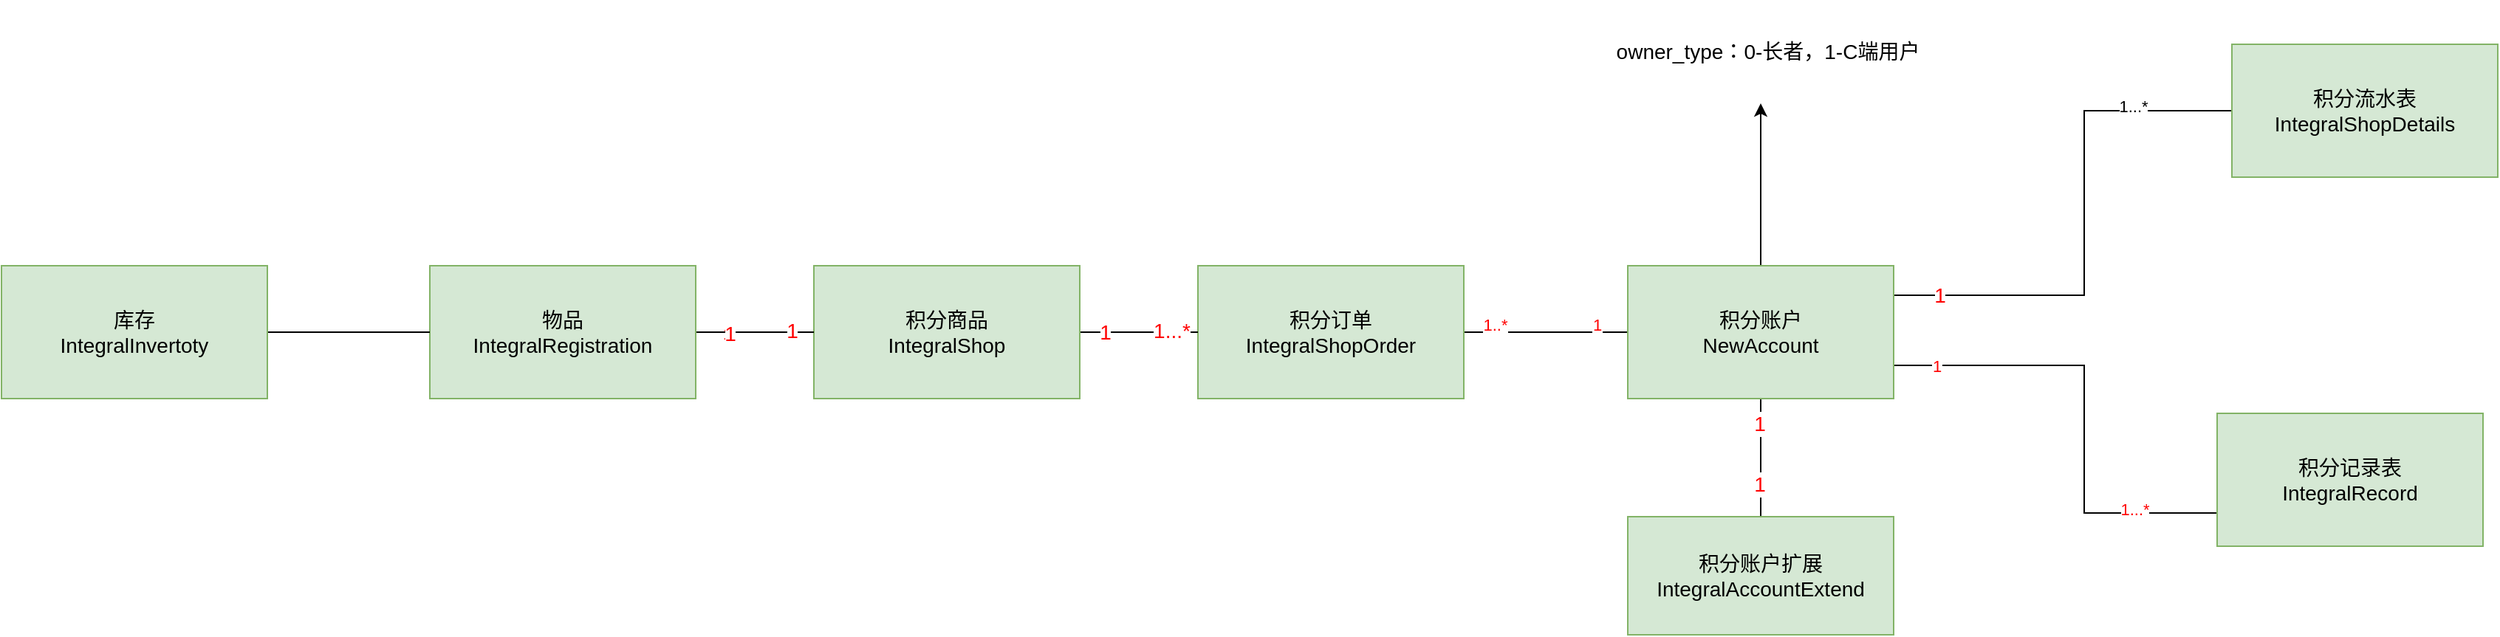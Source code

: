 <mxfile version="26.0.4">
  <diagram name="第 1 页" id="OHc1jh5mQG5154_3aiv0">
    <mxGraphModel dx="2261" dy="746" grid="1" gridSize="10" guides="1" tooltips="1" connect="1" arrows="1" fold="1" page="1" pageScale="1" pageWidth="827" pageHeight="1169" math="0" shadow="0">
      <root>
        <mxCell id="0" />
        <mxCell id="1" parent="0" />
        <UserObject label="&lt;font style=&quot;font-size: 14px;&quot;&gt;1&lt;/font&gt;" id="DPTlb5cMxIA0Lj2zTJJo-8">
          <mxCell style="edgeStyle=orthogonalEdgeStyle;rounded=0;orthogonalLoop=1;jettySize=auto;html=1;exitX=1;exitY=0.5;exitDx=0;exitDy=0;entryX=0;entryY=0.5;entryDx=0;entryDy=0;fontColor=#FF0000;endArrow=none;endFill=0;" edge="1" parent="1" source="DPTlb5cMxIA0Lj2zTJJo-1" target="DPTlb5cMxIA0Lj2zTJJo-2">
            <mxGeometry x="-0.707" relative="1" as="geometry">
              <Array as="points">
                <mxPoint x="871" y="370" />
                <mxPoint x="1000" y="370" />
                <mxPoint x="1000" y="245" />
              </Array>
              <mxPoint as="offset" />
            </mxGeometry>
          </mxCell>
        </UserObject>
        <mxCell id="DPTlb5cMxIA0Lj2zTJJo-28" value="1...*" style="edgeLabel;html=1;align=center;verticalAlign=middle;resizable=0;points=[];" vertex="1" connectable="0" parent="DPTlb5cMxIA0Lj2zTJJo-8">
          <mxGeometry x="0.646" y="3" relative="1" as="geometry">
            <mxPoint as="offset" />
          </mxGeometry>
        </mxCell>
        <mxCell id="DPTlb5cMxIA0Lj2zTJJo-13" value="" style="edgeStyle=orthogonalEdgeStyle;rounded=0;orthogonalLoop=1;jettySize=auto;html=1;endArrow=none;endFill=0;" edge="1" parent="1" source="DPTlb5cMxIA0Lj2zTJJo-1" target="DPTlb5cMxIA0Lj2zTJJo-3">
          <mxGeometry relative="1" as="geometry" />
        </mxCell>
        <mxCell id="DPTlb5cMxIA0Lj2zTJJo-14" value="1" style="edgeLabel;html=1;align=center;verticalAlign=middle;resizable=0;points=[];fontColor=#FF0000;fontSize=14;" vertex="1" connectable="0" parent="DPTlb5cMxIA0Lj2zTJJo-13">
          <mxGeometry x="-0.582" y="-1" relative="1" as="geometry">
            <mxPoint as="offset" />
          </mxGeometry>
        </mxCell>
        <mxCell id="DPTlb5cMxIA0Lj2zTJJo-15" value="1" style="edgeLabel;html=1;align=center;verticalAlign=middle;resizable=0;points=[];fontColor=#FF0000;fontSize=14;" vertex="1" connectable="0" parent="DPTlb5cMxIA0Lj2zTJJo-13">
          <mxGeometry x="0.436" y="-1" relative="1" as="geometry">
            <mxPoint as="offset" />
          </mxGeometry>
        </mxCell>
        <mxCell id="DPTlb5cMxIA0Lj2zTJJo-27" style="edgeStyle=orthogonalEdgeStyle;rounded=0;orthogonalLoop=1;jettySize=auto;html=1;exitX=1;exitY=0.75;exitDx=0;exitDy=0;entryX=0;entryY=0.75;entryDx=0;entryDy=0;endArrow=none;endFill=0;" edge="1" parent="1" source="DPTlb5cMxIA0Lj2zTJJo-1" target="DPTlb5cMxIA0Lj2zTJJo-25">
          <mxGeometry relative="1" as="geometry">
            <Array as="points">
              <mxPoint x="1000" y="418" />
              <mxPoint x="1000" y="518" />
            </Array>
          </mxGeometry>
        </mxCell>
        <mxCell id="DPTlb5cMxIA0Lj2zTJJo-29" value="1" style="edgeLabel;html=1;align=center;verticalAlign=middle;resizable=0;points=[];fontColor=#FF0000;" vertex="1" connectable="0" parent="DPTlb5cMxIA0Lj2zTJJo-27">
          <mxGeometry x="-0.787" y="1" relative="1" as="geometry">
            <mxPoint x="-5" y="1" as="offset" />
          </mxGeometry>
        </mxCell>
        <mxCell id="DPTlb5cMxIA0Lj2zTJJo-30" value="1...*" style="edgeLabel;html=1;align=center;verticalAlign=middle;resizable=0;points=[];fontColor=#FF0000;" vertex="1" connectable="0" parent="DPTlb5cMxIA0Lj2zTJJo-27">
          <mxGeometry x="0.649" y="4" relative="1" as="geometry">
            <mxPoint y="1" as="offset" />
          </mxGeometry>
        </mxCell>
        <mxCell id="DPTlb5cMxIA0Lj2zTJJo-31" style="edgeStyle=orthogonalEdgeStyle;rounded=0;orthogonalLoop=1;jettySize=auto;html=1;" edge="1" parent="1" source="DPTlb5cMxIA0Lj2zTJJo-1" target="DPTlb5cMxIA0Lj2zTJJo-24">
          <mxGeometry relative="1" as="geometry">
            <Array as="points">
              <mxPoint x="781" y="280" />
              <mxPoint x="781" y="280" />
            </Array>
          </mxGeometry>
        </mxCell>
        <mxCell id="DPTlb5cMxIA0Lj2zTJJo-37" style="edgeStyle=orthogonalEdgeStyle;rounded=0;orthogonalLoop=1;jettySize=auto;html=1;entryX=1;entryY=0.5;entryDx=0;entryDy=0;endArrow=none;endFill=0;" edge="1" parent="1" source="DPTlb5cMxIA0Lj2zTJJo-1" target="DPTlb5cMxIA0Lj2zTJJo-16">
          <mxGeometry relative="1" as="geometry" />
        </mxCell>
        <mxCell id="DPTlb5cMxIA0Lj2zTJJo-38" value="1" style="edgeLabel;html=1;align=center;verticalAlign=middle;resizable=0;points=[];fontColor=#FF0000;" vertex="1" connectable="0" parent="DPTlb5cMxIA0Lj2zTJJo-37">
          <mxGeometry x="-0.549" y="-3" relative="1" as="geometry">
            <mxPoint x="4" y="-2" as="offset" />
          </mxGeometry>
        </mxCell>
        <mxCell id="DPTlb5cMxIA0Lj2zTJJo-39" value="1..*" style="edgeLabel;html=1;align=center;verticalAlign=middle;resizable=0;points=[];fontColor=#FF0000;" vertex="1" connectable="0" parent="DPTlb5cMxIA0Lj2zTJJo-37">
          <mxGeometry x="0.622" y="1" relative="1" as="geometry">
            <mxPoint y="-6" as="offset" />
          </mxGeometry>
        </mxCell>
        <mxCell id="DPTlb5cMxIA0Lj2zTJJo-1" value="&lt;div&gt;&lt;span style=&quot;font-size: 14px;&quot;&gt;积分账户&lt;/span&gt;&lt;/div&gt;&lt;font style=&quot;font-size: 14px;&quot;&gt;NewAccount&lt;/font&gt;" style="rounded=0;whiteSpace=wrap;html=1;fillColor=#d5e8d4;strokeColor=#82b366;" vertex="1" parent="1">
          <mxGeometry x="691" y="350" width="180" height="90" as="geometry" />
        </mxCell>
        <mxCell id="DPTlb5cMxIA0Lj2zTJJo-2" value="&lt;div&gt;&lt;span style=&quot;font-size: 14px;&quot;&gt;积分流水表&lt;/span&gt;&lt;/div&gt;&lt;div&gt;&lt;span style=&quot;font-size: 14px;&quot;&gt;IntegralShopDetails&lt;/span&gt;&lt;br&gt;&lt;/div&gt;" style="rounded=0;whiteSpace=wrap;html=1;fillColor=#d5e8d4;strokeColor=#82b366;" vertex="1" parent="1">
          <mxGeometry x="1100" y="200" width="180" height="90" as="geometry" />
        </mxCell>
        <mxCell id="DPTlb5cMxIA0Lj2zTJJo-3" value="&lt;div&gt;&lt;span style=&quot;font-size: 14px;&quot;&gt;积分账户扩展&lt;/span&gt;&lt;/div&gt;&lt;div&gt;&lt;span style=&quot;font-size: 14px; background-color: transparent; color: light-dark(rgb(0, 0, 0), rgb(255, 255, 255));&quot;&gt;IntegralAccountExtend&lt;/span&gt;&lt;/div&gt;" style="rounded=0;whiteSpace=wrap;html=1;fillColor=#d5e8d4;strokeColor=#82b366;" vertex="1" parent="1">
          <mxGeometry x="691" y="520" width="180" height="80" as="geometry" />
        </mxCell>
        <mxCell id="DPTlb5cMxIA0Lj2zTJJo-16" value="&lt;div&gt;&lt;span style=&quot;font-size: 14px;&quot;&gt;积分订单&lt;/span&gt;&lt;/div&gt;&lt;span style=&quot;font-size: 14px;&quot;&gt;IntegralShopOrder&lt;/span&gt;" style="rounded=0;whiteSpace=wrap;html=1;fillColor=#d5e8d4;strokeColor=#82b366;" vertex="1" parent="1">
          <mxGeometry x="400" y="350" width="180" height="90" as="geometry" />
        </mxCell>
        <mxCell id="DPTlb5cMxIA0Lj2zTJJo-21" style="edgeStyle=orthogonalEdgeStyle;rounded=0;orthogonalLoop=1;jettySize=auto;html=1;exitX=1;exitY=0.5;exitDx=0;exitDy=0;entryX=0;entryY=0.5;entryDx=0;entryDy=0;endArrow=none;endFill=0;" edge="1" parent="1" source="DPTlb5cMxIA0Lj2zTJJo-20" target="DPTlb5cMxIA0Lj2zTJJo-16">
          <mxGeometry relative="1" as="geometry" />
        </mxCell>
        <mxCell id="DPTlb5cMxIA0Lj2zTJJo-22" value="1" style="edgeLabel;html=1;align=center;verticalAlign=middle;resizable=0;points=[];fontColor=#FF0000;fontSize=14;" vertex="1" connectable="0" parent="DPTlb5cMxIA0Lj2zTJJo-21">
          <mxGeometry x="-0.586" y="-3" relative="1" as="geometry">
            <mxPoint y="-3" as="offset" />
          </mxGeometry>
        </mxCell>
        <mxCell id="DPTlb5cMxIA0Lj2zTJJo-23" value="1...*" style="edgeLabel;html=1;align=center;verticalAlign=middle;resizable=0;points=[];fontColor=#FF0000;fontSize=14;" vertex="1" connectable="0" parent="DPTlb5cMxIA0Lj2zTJJo-21">
          <mxGeometry x="0.534" y="1" relative="1" as="geometry">
            <mxPoint as="offset" />
          </mxGeometry>
        </mxCell>
        <mxCell id="DPTlb5cMxIA0Lj2zTJJo-20" value="&lt;div&gt;&lt;span style=&quot;font-size: 14px;&quot;&gt;积分商品&lt;/span&gt;&lt;/div&gt;&lt;span style=&quot;font-size: 14px;&quot;&gt;IntegralShop&lt;/span&gt;" style="rounded=0;whiteSpace=wrap;html=1;fillColor=#d5e8d4;strokeColor=#82b366;" vertex="1" parent="1">
          <mxGeometry x="140" y="350" width="180" height="90" as="geometry" />
        </mxCell>
        <mxCell id="DPTlb5cMxIA0Lj2zTJJo-24" value="&lt;font style=&quot;font-size: 14px;&quot;&gt;owner_type：&lt;span style=&quot;background-color: transparent; color: light-dark(rgb(0, 0, 0), rgb(255, 255, 255));&quot;&gt;0-长者，1-C端用户&lt;/span&gt;&lt;/font&gt;" style="text;html=1;align=center;verticalAlign=middle;whiteSpace=wrap;rounded=0;" vertex="1" parent="1">
          <mxGeometry x="681" y="170" width="210" height="70" as="geometry" />
        </mxCell>
        <mxCell id="DPTlb5cMxIA0Lj2zTJJo-25" value="&lt;div&gt;&lt;span style=&quot;font-size: 14px;&quot;&gt;积分记录表&lt;/span&gt;&lt;/div&gt;&lt;div&gt;&lt;span style=&quot;font-size: 14px;&quot;&gt;IntegralRecord&lt;/span&gt;&lt;/div&gt;" style="rounded=0;whiteSpace=wrap;html=1;fillColor=#d5e8d4;strokeColor=#82b366;" vertex="1" parent="1">
          <mxGeometry x="1090" y="450" width="180" height="90" as="geometry" />
        </mxCell>
        <mxCell id="DPTlb5cMxIA0Lj2zTJJo-33" style="edgeStyle=orthogonalEdgeStyle;rounded=0;orthogonalLoop=1;jettySize=auto;html=1;exitX=1;exitY=0.5;exitDx=0;exitDy=0;entryX=0;entryY=0.5;entryDx=0;entryDy=0;endArrow=none;endFill=0;" edge="1" parent="1" source="DPTlb5cMxIA0Lj2zTJJo-32" target="DPTlb5cMxIA0Lj2zTJJo-20">
          <mxGeometry relative="1" as="geometry" />
        </mxCell>
        <mxCell id="DPTlb5cMxIA0Lj2zTJJo-40" value="1" style="edgeLabel;html=1;align=center;verticalAlign=middle;resizable=0;points=[];fontColor=#FF0000;" vertex="1" connectable="0" parent="DPTlb5cMxIA0Lj2zTJJo-33">
          <mxGeometry x="-0.486" y="-1" relative="1" as="geometry">
            <mxPoint as="offset" />
          </mxGeometry>
        </mxCell>
        <mxCell id="DPTlb5cMxIA0Lj2zTJJo-41" value="1" style="edgeLabel;html=1;align=center;verticalAlign=middle;resizable=0;points=[];fontColor=#FF0000;" vertex="1" connectable="0" parent="DPTlb5cMxIA0Lj2zTJJo-33">
          <mxGeometry x="0.6" relative="1" as="geometry">
            <mxPoint as="offset" />
          </mxGeometry>
        </mxCell>
        <mxCell id="DPTlb5cMxIA0Lj2zTJJo-42" value="" style="edgeStyle=orthogonalEdgeStyle;rounded=0;orthogonalLoop=1;jettySize=auto;html=1;endArrow=none;endFill=0;" edge="1" parent="1" source="DPTlb5cMxIA0Lj2zTJJo-32" target="DPTlb5cMxIA0Lj2zTJJo-20">
          <mxGeometry relative="1" as="geometry" />
        </mxCell>
        <mxCell id="DPTlb5cMxIA0Lj2zTJJo-43" value="1" style="edgeLabel;html=1;align=center;verticalAlign=middle;resizable=0;points=[];fontSize=14;fontColor=#FF0000;" vertex="1" connectable="0" parent="DPTlb5cMxIA0Lj2zTJJo-42">
          <mxGeometry x="-0.425" y="-1" relative="1" as="geometry">
            <mxPoint as="offset" />
          </mxGeometry>
        </mxCell>
        <mxCell id="DPTlb5cMxIA0Lj2zTJJo-44" value="1" style="edgeLabel;html=1;align=center;verticalAlign=middle;resizable=0;points=[];fontColor=#FF0000;fontSize=14;" vertex="1" connectable="0" parent="DPTlb5cMxIA0Lj2zTJJo-42">
          <mxGeometry x="0.625" y="1" relative="1" as="geometry">
            <mxPoint as="offset" />
          </mxGeometry>
        </mxCell>
        <mxCell id="DPTlb5cMxIA0Lj2zTJJo-32" value="&lt;div&gt;&lt;span style=&quot;font-size: 14px;&quot;&gt;物品&lt;/span&gt;&lt;/div&gt;&lt;span style=&quot;font-size: 14px;&quot;&gt;IntegralRegistration&lt;/span&gt;" style="rounded=0;whiteSpace=wrap;html=1;fillColor=#d5e8d4;strokeColor=#82b366;" vertex="1" parent="1">
          <mxGeometry x="-120" y="350" width="180" height="90" as="geometry" />
        </mxCell>
        <mxCell id="DPTlb5cMxIA0Lj2zTJJo-45" style="edgeStyle=orthogonalEdgeStyle;rounded=0;orthogonalLoop=1;jettySize=auto;html=1;exitX=1;exitY=0.5;exitDx=0;exitDy=0;entryX=0;entryY=0.5;entryDx=0;entryDy=0;endArrow=none;endFill=0;" edge="1" parent="1" source="DPTlb5cMxIA0Lj2zTJJo-34" target="DPTlb5cMxIA0Lj2zTJJo-32">
          <mxGeometry relative="1" as="geometry" />
        </mxCell>
        <mxCell id="DPTlb5cMxIA0Lj2zTJJo-34" value="&lt;div&gt;&lt;span style=&quot;font-size: 14px;&quot;&gt;库存&lt;/span&gt;&lt;/div&gt;&lt;span style=&quot;font-size: 14px;&quot;&gt;IntegralInvertoty&lt;/span&gt;" style="rounded=0;whiteSpace=wrap;html=1;fillColor=#d5e8d4;strokeColor=#82b366;" vertex="1" parent="1">
          <mxGeometry x="-410" y="350" width="180" height="90" as="geometry" />
        </mxCell>
      </root>
    </mxGraphModel>
  </diagram>
</mxfile>
